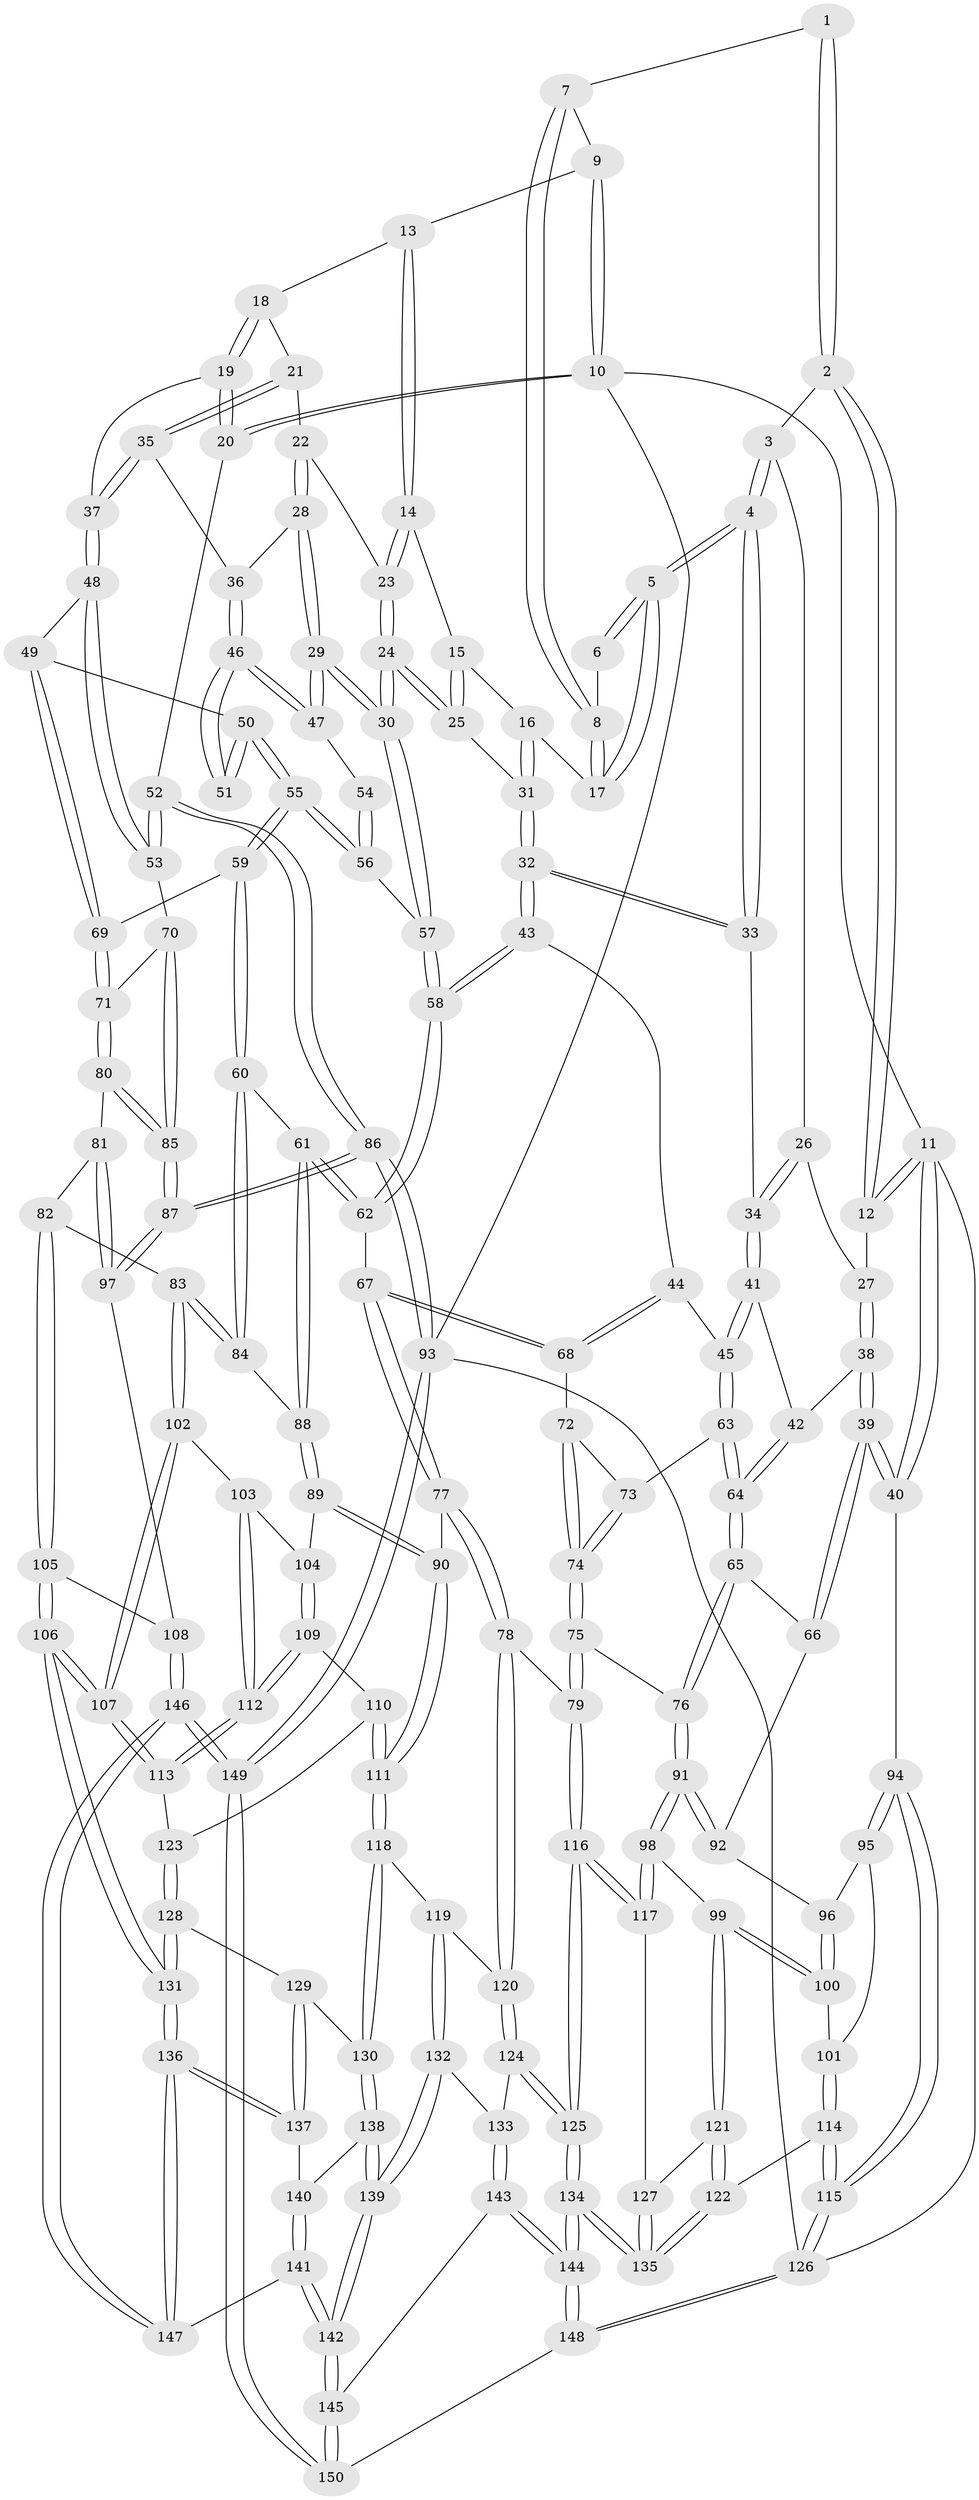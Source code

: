 // Generated by graph-tools (version 1.1) at 2025/00/03/09/25 05:00:15]
// undirected, 150 vertices, 372 edges
graph export_dot {
graph [start="1"]
  node [color=gray90,style=filled];
  1 [pos="+0.5103536953206546+0"];
  2 [pos="+0.04234933750067632+0"];
  3 [pos="+0.2729516538024503+0.0467953219370337"];
  4 [pos="+0.32708718081525756+0.11415329688937097"];
  5 [pos="+0.33816014210219425+0.11052515078219384"];
  6 [pos="+0.41489704173365+0.045730526877140514"];
  7 [pos="+0.621387583544482+0"];
  8 [pos="+0.48622530164635613+0.07942015215099799"];
  9 [pos="+0.655239782771916+0"];
  10 [pos="+1+0"];
  11 [pos="+0+0"];
  12 [pos="+0+0"];
  13 [pos="+0.6651976274337349+0"];
  14 [pos="+0.6535487328330416+0.026006836663088805"];
  15 [pos="+0.5840879080657146+0.08816315890841943"];
  16 [pos="+0.4970841347322591+0.1395916971310921"];
  17 [pos="+0.4836871078134928+0.12114092121685312"];
  18 [pos="+0.7481943392739032+0"];
  19 [pos="+1+0.1472325881264065"];
  20 [pos="+1+0.014697638568141528"];
  21 [pos="+0.8335280073539287+0.15679950505609602"];
  22 [pos="+0.7053181455180928+0.1306618140233413"];
  23 [pos="+0.6588777500971131+0.05135389122297362"];
  24 [pos="+0.5741555999215964+0.2549711415296629"];
  25 [pos="+0.5479175267218553+0.24738180741341922"];
  26 [pos="+0.182035634432175+0.17606311772963992"];
  27 [pos="+0.12441265037948071+0.17122900940302957"];
  28 [pos="+0.694672114734101+0.20356302728149925"];
  29 [pos="+0.607939688624066+0.27185765730818257"];
  30 [pos="+0.6021670084885784+0.27423384265876966"];
  31 [pos="+0.5147056707962608+0.240822636073146"];
  32 [pos="+0.4310737937668921+0.27687475167785847"];
  33 [pos="+0.32573005341234224+0.167088687077822"];
  34 [pos="+0.26149712303993844+0.21555637682733444"];
  35 [pos="+0.8690959124106735+0.18462216639583012"];
  36 [pos="+0.7935658923154215+0.24040160756303924"];
  37 [pos="+0.941230645686994+0.1845552625976548"];
  38 [pos="+0.07962245284138676+0.31917099164150636"];
  39 [pos="+0+0.41511051654461917"];
  40 [pos="+0+0.4211099772447477"];
  41 [pos="+0.22260345900001843+0.3078554748391893"];
  42 [pos="+0.13804307525113815+0.31912710401167255"];
  43 [pos="+0.424621613379501+0.2928314705821797"];
  44 [pos="+0.3707726501769564+0.36462121956311394"];
  45 [pos="+0.3171996729168125+0.383125510117981"];
  46 [pos="+0.783607079460591+0.2651700795257575"];
  47 [pos="+0.622209735877097+0.2736829094147835"];
  48 [pos="+0.8922617047037248+0.3881223697426207"];
  49 [pos="+0.8881760657774691+0.3895725768766126"];
  50 [pos="+0.7885259187785809+0.31782866556095324"];
  51 [pos="+0.7775130723179674+0.3003244073923956"];
  52 [pos="+1+0.40446072446176434"];
  53 [pos="+0.9708326764419706+0.4278696219575569"];
  54 [pos="+0.7561630898171883+0.30979825872898803"];
  55 [pos="+0.7400091987157252+0.43893808744982865"];
  56 [pos="+0.7029966609475206+0.3676866614895219"];
  57 [pos="+0.6108478593854177+0.3145639336900137"];
  58 [pos="+0.567283777154364+0.4587035284021541"];
  59 [pos="+0.7501525691409695+0.47784100432866755"];
  60 [pos="+0.7194683710300678+0.49935782849117816"];
  61 [pos="+0.6345538204495471+0.5176812760931541"];
  62 [pos="+0.566495490983486+0.48823137646685516"];
  63 [pos="+0.2843090364511988+0.4624918687812534"];
  64 [pos="+0.24930747287147254+0.4896820806996637"];
  65 [pos="+0.2119181646973607+0.5289556623519394"];
  66 [pos="+0.18274683911149722+0.5363532545940779"];
  67 [pos="+0.5192996091604404+0.508327402685375"];
  68 [pos="+0.47552101023459015+0.49389018814039765"];
  69 [pos="+0.7953985250923294+0.4770579344971206"];
  70 [pos="+0.9367132468944632+0.5505997367399944"];
  71 [pos="+0.8304739465814428+0.5176934304354256"];
  72 [pos="+0.44424932216965907+0.5054449732804486"];
  73 [pos="+0.34322683023568296+0.5049942855102789"];
  74 [pos="+0.3631824451282629+0.5923402266672"];
  75 [pos="+0.3505457621303292+0.6460409692864216"];
  76 [pos="+0.32234297738488044+0.6314338263306252"];
  77 [pos="+0.47710050566147894+0.6473541966266438"];
  78 [pos="+0.447607100439043+0.6732673806967469"];
  79 [pos="+0.3672278405735029+0.6706859084446433"];
  80 [pos="+0.8346227509254233+0.6010803694042555"];
  81 [pos="+0.8166581513511584+0.6328228243248998"];
  82 [pos="+0.7838731356535026+0.6515697098959947"];
  83 [pos="+0.7683401478276268+0.6482207191347011"];
  84 [pos="+0.7629188478018077+0.6386054379418415"];
  85 [pos="+0.972855697513913+0.6173756848080284"];
  86 [pos="+1+0.8055765493389183"];
  87 [pos="+1+0.7777907247673765"];
  88 [pos="+0.6385490679177502+0.6076032097145868"];
  89 [pos="+0.6322795487734136+0.6529968494855977"];
  90 [pos="+0.5997044435925265+0.6784699218435652"];
  91 [pos="+0.18277422526716233+0.6854842034081242"];
  92 [pos="+0.17399214094386084+0.5924585660407085"];
  93 [pos="+1+1"];
  94 [pos="+0+0.5132791215741441"];
  95 [pos="+0.04062530245184212+0.6368459742298463"];
  96 [pos="+0.07960677619323517+0.6500900081691703"];
  97 [pos="+1+0.778487401752135"];
  98 [pos="+0.17687992993870927+0.7143851196985966"];
  99 [pos="+0.14021744530504138+0.7137697028036943"];
  100 [pos="+0.1241069377801033+0.7071035933602441"];
  101 [pos="+0.06704777093187132+0.7148789508052551"];
  102 [pos="+0.7248108039858067+0.6827307863268052"];
  103 [pos="+0.721099842991957+0.6840182067771884"];
  104 [pos="+0.6781787116131996+0.6805155617541022"];
  105 [pos="+0.8588207517369905+0.8118055373912736"];
  106 [pos="+0.8185639795465877+0.8277705573135524"];
  107 [pos="+0.8099013279441728+0.8206976988711163"];
  108 [pos="+0.8971534823803132+0.8101519242550926"];
  109 [pos="+0.6716769862328951+0.7357697421478362"];
  110 [pos="+0.6549932793988708+0.7513938762513704"];
  111 [pos="+0.5956338813862909+0.7548220395066555"];
  112 [pos="+0.7127571207097367+0.7517691224838065"];
  113 [pos="+0.7199955595010246+0.7671862730402284"];
  114 [pos="+0+0.8184338464169456"];
  115 [pos="+0+0.8180525456819094"];
  116 [pos="+0.297554510230619+0.7860988579521536"];
  117 [pos="+0.19845842895410581+0.7466366237846481"];
  118 [pos="+0.5759103647583425+0.7889740419580118"];
  119 [pos="+0.5101655794654165+0.7744086241485324"];
  120 [pos="+0.45367844888974423+0.6879031434532249"];
  121 [pos="+0.041017235063263546+0.8157623519027427"];
  122 [pos="+0.003077199021039557+0.8318143448862402"];
  123 [pos="+0.6787178224480764+0.7814867069322812"];
  124 [pos="+0.40382654109024557+0.8556982624313126"];
  125 [pos="+0.313255681860012+0.8397410393637548"];
  126 [pos="+0+1"];
  127 [pos="+0.15600035534730566+0.8038372101153184"];
  128 [pos="+0.6739483480345708+0.7935835039642376"];
  129 [pos="+0.6402170115855206+0.8229708796331173"];
  130 [pos="+0.5881028010865876+0.8167293157617111"];
  131 [pos="+0.7776653471203422+0.8713734477686544"];
  132 [pos="+0.446226361438244+0.8540429075149274"];
  133 [pos="+0.4178981886339718+0.8614085860675827"];
  134 [pos="+0.21491897182676664+1"];
  135 [pos="+0.16559538306844634+0.9523737817429628"];
  136 [pos="+0.7523363722777936+0.9044700399254328"];
  137 [pos="+0.7404212512029152+0.9000173446035133"];
  138 [pos="+0.5791895643733483+0.8591609769917282"];
  139 [pos="+0.5437193802664426+0.9017613320759594"];
  140 [pos="+0.6328624378933551+0.8972185420912435"];
  141 [pos="+0.6064596779480964+0.9855860487537796"];
  142 [pos="+0.5441808984539345+1"];
  143 [pos="+0.42739303030468906+0.9117685876547462"];
  144 [pos="+0.21744957675146923+1"];
  145 [pos="+0.5290438855390559+1"];
  146 [pos="+0.827254126780092+1"];
  147 [pos="+0.7508321475167458+0.921068667607281"];
  148 [pos="+0.21061233340431562+1"];
  149 [pos="+0.8556755171684549+1"];
  150 [pos="+0.507043917990715+1"];
  1 -- 2;
  1 -- 2;
  1 -- 7;
  2 -- 3;
  2 -- 12;
  2 -- 12;
  3 -- 4;
  3 -- 4;
  3 -- 26;
  4 -- 5;
  4 -- 5;
  4 -- 33;
  4 -- 33;
  5 -- 6;
  5 -- 6;
  5 -- 17;
  5 -- 17;
  6 -- 8;
  7 -- 8;
  7 -- 8;
  7 -- 9;
  8 -- 17;
  8 -- 17;
  9 -- 10;
  9 -- 10;
  9 -- 13;
  10 -- 11;
  10 -- 20;
  10 -- 20;
  10 -- 93;
  11 -- 12;
  11 -- 12;
  11 -- 40;
  11 -- 40;
  11 -- 126;
  12 -- 27;
  13 -- 14;
  13 -- 14;
  13 -- 18;
  14 -- 15;
  14 -- 23;
  14 -- 23;
  15 -- 16;
  15 -- 25;
  15 -- 25;
  16 -- 17;
  16 -- 31;
  16 -- 31;
  18 -- 19;
  18 -- 19;
  18 -- 21;
  19 -- 20;
  19 -- 20;
  19 -- 37;
  20 -- 52;
  21 -- 22;
  21 -- 35;
  21 -- 35;
  22 -- 23;
  22 -- 28;
  22 -- 28;
  23 -- 24;
  23 -- 24;
  24 -- 25;
  24 -- 25;
  24 -- 30;
  24 -- 30;
  25 -- 31;
  26 -- 27;
  26 -- 34;
  26 -- 34;
  27 -- 38;
  27 -- 38;
  28 -- 29;
  28 -- 29;
  28 -- 36;
  29 -- 30;
  29 -- 30;
  29 -- 47;
  29 -- 47;
  30 -- 57;
  30 -- 57;
  31 -- 32;
  31 -- 32;
  32 -- 33;
  32 -- 33;
  32 -- 43;
  32 -- 43;
  33 -- 34;
  34 -- 41;
  34 -- 41;
  35 -- 36;
  35 -- 37;
  35 -- 37;
  36 -- 46;
  36 -- 46;
  37 -- 48;
  37 -- 48;
  38 -- 39;
  38 -- 39;
  38 -- 42;
  39 -- 40;
  39 -- 40;
  39 -- 66;
  39 -- 66;
  40 -- 94;
  41 -- 42;
  41 -- 45;
  41 -- 45;
  42 -- 64;
  42 -- 64;
  43 -- 44;
  43 -- 58;
  43 -- 58;
  44 -- 45;
  44 -- 68;
  44 -- 68;
  45 -- 63;
  45 -- 63;
  46 -- 47;
  46 -- 47;
  46 -- 51;
  46 -- 51;
  47 -- 54;
  48 -- 49;
  48 -- 53;
  48 -- 53;
  49 -- 50;
  49 -- 69;
  49 -- 69;
  50 -- 51;
  50 -- 51;
  50 -- 55;
  50 -- 55;
  52 -- 53;
  52 -- 53;
  52 -- 86;
  52 -- 86;
  53 -- 70;
  54 -- 56;
  54 -- 56;
  55 -- 56;
  55 -- 56;
  55 -- 59;
  55 -- 59;
  56 -- 57;
  57 -- 58;
  57 -- 58;
  58 -- 62;
  58 -- 62;
  59 -- 60;
  59 -- 60;
  59 -- 69;
  60 -- 61;
  60 -- 84;
  60 -- 84;
  61 -- 62;
  61 -- 62;
  61 -- 88;
  61 -- 88;
  62 -- 67;
  63 -- 64;
  63 -- 64;
  63 -- 73;
  64 -- 65;
  64 -- 65;
  65 -- 66;
  65 -- 76;
  65 -- 76;
  66 -- 92;
  67 -- 68;
  67 -- 68;
  67 -- 77;
  67 -- 77;
  68 -- 72;
  69 -- 71;
  69 -- 71;
  70 -- 71;
  70 -- 85;
  70 -- 85;
  71 -- 80;
  71 -- 80;
  72 -- 73;
  72 -- 74;
  72 -- 74;
  73 -- 74;
  73 -- 74;
  74 -- 75;
  74 -- 75;
  75 -- 76;
  75 -- 79;
  75 -- 79;
  76 -- 91;
  76 -- 91;
  77 -- 78;
  77 -- 78;
  77 -- 90;
  78 -- 79;
  78 -- 120;
  78 -- 120;
  79 -- 116;
  79 -- 116;
  80 -- 81;
  80 -- 85;
  80 -- 85;
  81 -- 82;
  81 -- 97;
  81 -- 97;
  82 -- 83;
  82 -- 105;
  82 -- 105;
  83 -- 84;
  83 -- 84;
  83 -- 102;
  83 -- 102;
  84 -- 88;
  85 -- 87;
  85 -- 87;
  86 -- 87;
  86 -- 87;
  86 -- 93;
  86 -- 93;
  87 -- 97;
  87 -- 97;
  88 -- 89;
  88 -- 89;
  89 -- 90;
  89 -- 90;
  89 -- 104;
  90 -- 111;
  90 -- 111;
  91 -- 92;
  91 -- 92;
  91 -- 98;
  91 -- 98;
  92 -- 96;
  93 -- 149;
  93 -- 149;
  93 -- 126;
  94 -- 95;
  94 -- 95;
  94 -- 115;
  94 -- 115;
  95 -- 96;
  95 -- 101;
  96 -- 100;
  96 -- 100;
  97 -- 108;
  98 -- 99;
  98 -- 117;
  98 -- 117;
  99 -- 100;
  99 -- 100;
  99 -- 121;
  99 -- 121;
  100 -- 101;
  101 -- 114;
  101 -- 114;
  102 -- 103;
  102 -- 107;
  102 -- 107;
  103 -- 104;
  103 -- 112;
  103 -- 112;
  104 -- 109;
  104 -- 109;
  105 -- 106;
  105 -- 106;
  105 -- 108;
  106 -- 107;
  106 -- 107;
  106 -- 131;
  106 -- 131;
  107 -- 113;
  107 -- 113;
  108 -- 146;
  108 -- 146;
  109 -- 110;
  109 -- 112;
  109 -- 112;
  110 -- 111;
  110 -- 111;
  110 -- 123;
  111 -- 118;
  111 -- 118;
  112 -- 113;
  112 -- 113;
  113 -- 123;
  114 -- 115;
  114 -- 115;
  114 -- 122;
  115 -- 126;
  115 -- 126;
  116 -- 117;
  116 -- 117;
  116 -- 125;
  116 -- 125;
  117 -- 127;
  118 -- 119;
  118 -- 130;
  118 -- 130;
  119 -- 120;
  119 -- 132;
  119 -- 132;
  120 -- 124;
  120 -- 124;
  121 -- 122;
  121 -- 122;
  121 -- 127;
  122 -- 135;
  122 -- 135;
  123 -- 128;
  123 -- 128;
  124 -- 125;
  124 -- 125;
  124 -- 133;
  125 -- 134;
  125 -- 134;
  126 -- 148;
  126 -- 148;
  127 -- 135;
  127 -- 135;
  128 -- 129;
  128 -- 131;
  128 -- 131;
  129 -- 130;
  129 -- 137;
  129 -- 137;
  130 -- 138;
  130 -- 138;
  131 -- 136;
  131 -- 136;
  132 -- 133;
  132 -- 139;
  132 -- 139;
  133 -- 143;
  133 -- 143;
  134 -- 135;
  134 -- 135;
  134 -- 144;
  134 -- 144;
  136 -- 137;
  136 -- 137;
  136 -- 147;
  136 -- 147;
  137 -- 140;
  138 -- 139;
  138 -- 139;
  138 -- 140;
  139 -- 142;
  139 -- 142;
  140 -- 141;
  140 -- 141;
  141 -- 142;
  141 -- 142;
  141 -- 147;
  142 -- 145;
  142 -- 145;
  143 -- 144;
  143 -- 144;
  143 -- 145;
  144 -- 148;
  144 -- 148;
  145 -- 150;
  145 -- 150;
  146 -- 147;
  146 -- 147;
  146 -- 149;
  146 -- 149;
  148 -- 150;
  149 -- 150;
  149 -- 150;
}
